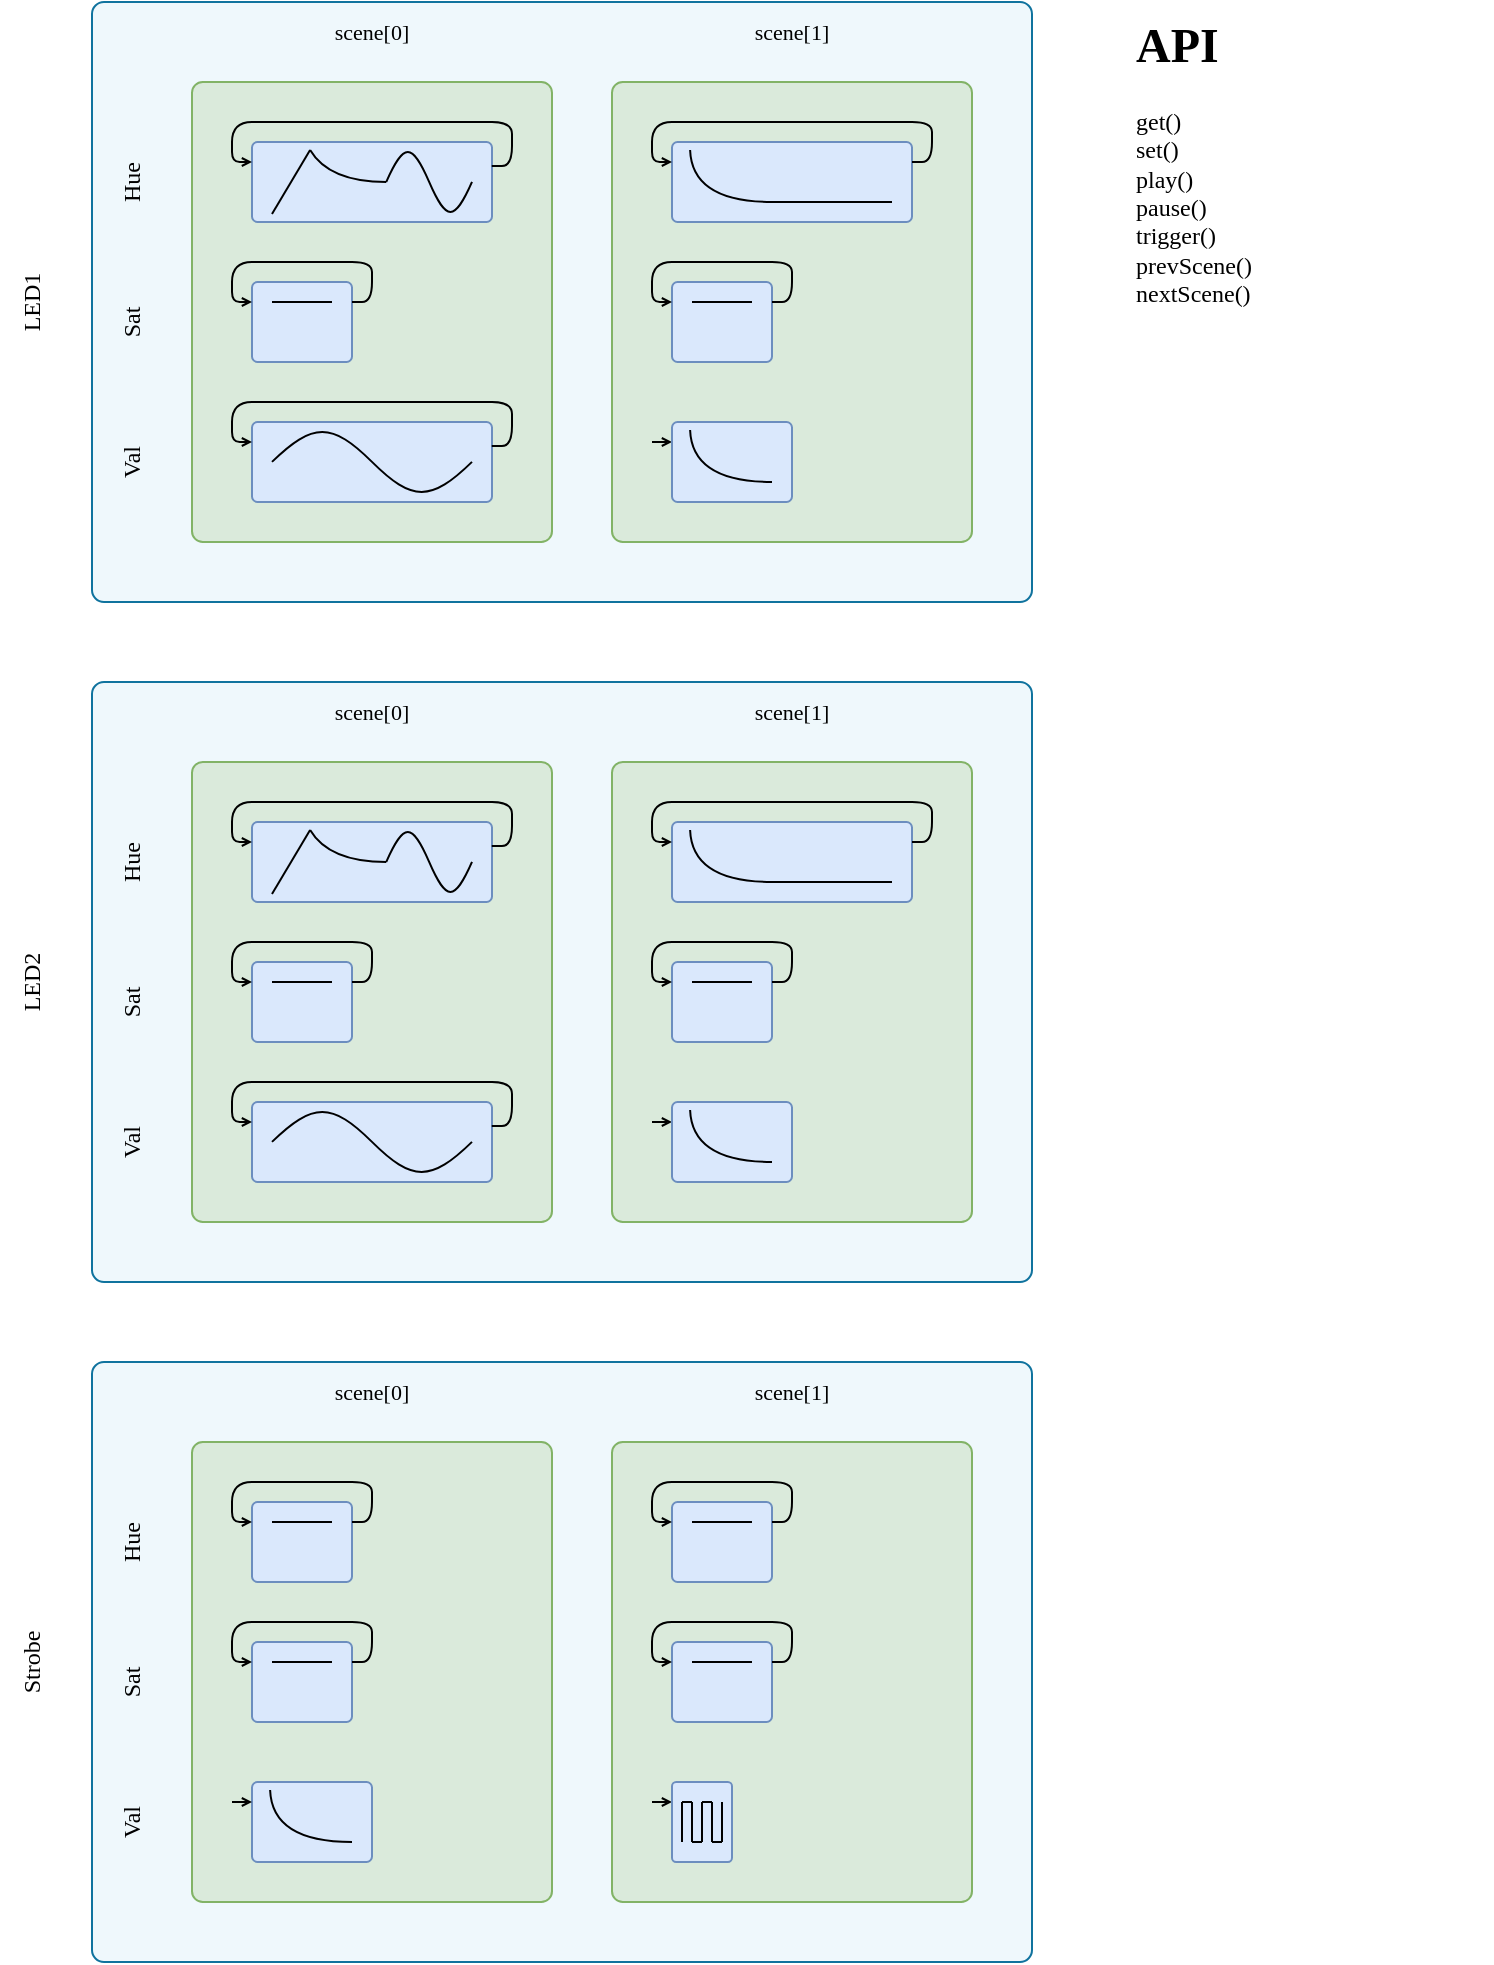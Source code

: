 <mxfile version="24.8.3">
  <diagram name="Page-1" id="EYYlXfo08Nu16CYWg-nL">
    <mxGraphModel dx="2191" dy="2045" grid="1" gridSize="10" guides="1" tooltips="1" connect="1" arrows="1" fold="1" page="1" pageScale="1" pageWidth="827" pageHeight="1169" math="0" shadow="0">
      <root>
        <mxCell id="0" />
        <mxCell id="1" parent="0" />
        <mxCell id="QIY1IAUAlJo5RhAfN6c5-74" value="" style="rounded=1;whiteSpace=wrap;html=1;align=center;verticalAlign=middle;arcSize=2;fontFamily=Helvetica;fontSize=12;fillColor=#b1ddf0;strokeColor=#10739e;fillOpacity=20;" parent="1" vertex="1">
          <mxGeometry x="40" y="640" width="470" height="300" as="geometry" />
        </mxCell>
        <mxCell id="QIY1IAUAlJo5RhAfN6c5-4" value="" style="rounded=1;whiteSpace=wrap;html=1;align=center;verticalAlign=middle;arcSize=2;fontFamily=Helvetica;fontSize=12;fillColor=#b1ddf0;strokeColor=#10739e;fillOpacity=20;" parent="1" vertex="1">
          <mxGeometry x="40" y="-40" width="470" height="300" as="geometry" />
        </mxCell>
        <mxCell id="QIY1IAUAlJo5RhAfN6c5-39" value="" style="rounded=1;whiteSpace=wrap;html=1;align=center;verticalAlign=middle;arcSize=2;fontFamily=Helvetica;fontSize=12;fillColor=#b1ddf0;strokeColor=#10739e;fillOpacity=20;" parent="1" vertex="1">
          <mxGeometry x="40" y="300" width="470" height="300" as="geometry" />
        </mxCell>
        <mxCell id="QIY1IAUAlJo5RhAfN6c5-2" value="" style="rounded=1;whiteSpace=wrap;html=1;fillColor=#d5e8d4;strokeColor=#82b366;arcSize=3;fillOpacity=80;" parent="1" vertex="1">
          <mxGeometry x="300" width="180" height="230" as="geometry" />
        </mxCell>
        <mxCell id="QIY1IAUAlJo5RhAfN6c5-1" value="" style="rounded=1;whiteSpace=wrap;html=1;fillColor=#d5e8d4;strokeColor=#82b366;arcSize=3;fillOpacity=80;" parent="1" vertex="1">
          <mxGeometry x="90" width="180" height="230" as="geometry" />
        </mxCell>
        <mxCell id="zxuDRsQ1OLIvKrZ74Hvl-17" value="" style="group" parent="1" vertex="1" connectable="0">
          <mxGeometry x="130" y="30" width="110" height="40" as="geometry" />
        </mxCell>
        <mxCell id="zxuDRsQ1OLIvKrZ74Hvl-1" value="" style="rounded=1;whiteSpace=wrap;html=1;fillColor=#dae8fc;strokeColor=#6c8ebf;align=center;verticalAlign=middle;arcSize=7;fontFamily=Helvetica;fontSize=12;fontColor=default;" parent="zxuDRsQ1OLIvKrZ74Hvl-17" vertex="1">
          <mxGeometry x="-10" width="120" height="40" as="geometry" />
        </mxCell>
        <mxCell id="zxuDRsQ1OLIvKrZ74Hvl-13" value="" style="endArrow=none;html=1;rounded=0;" parent="zxuDRsQ1OLIvKrZ74Hvl-17" edge="1">
          <mxGeometry width="50" height="50" relative="1" as="geometry">
            <mxPoint y="36" as="sourcePoint" />
            <mxPoint x="19.048" y="4" as="targetPoint" />
          </mxGeometry>
        </mxCell>
        <mxCell id="zxuDRsQ1OLIvKrZ74Hvl-14" value="" style="endArrow=none;html=1;rounded=0;curved=1;" parent="zxuDRsQ1OLIvKrZ74Hvl-17" edge="1">
          <mxGeometry width="50" height="50" relative="1" as="geometry">
            <mxPoint x="57.143" y="20" as="sourcePoint" />
            <mxPoint x="19.048" y="4" as="targetPoint" />
            <Array as="points">
              <mxPoint x="28.571" y="20" />
            </Array>
          </mxGeometry>
        </mxCell>
        <mxCell id="zxuDRsQ1OLIvKrZ74Hvl-15" value="" style="pointerEvents=1;verticalLabelPosition=bottom;shadow=0;dashed=0;align=center;html=1;verticalAlign=top;shape=mxgraph.electrical.waveforms.sine_wave;strokeColor=default;" parent="zxuDRsQ1OLIvKrZ74Hvl-17" vertex="1">
          <mxGeometry x="57.143" width="42.857" height="40" as="geometry" />
        </mxCell>
        <mxCell id="zxuDRsQ1OLIvKrZ74Hvl-57" style="edgeStyle=orthogonalEdgeStyle;rounded=1;orthogonalLoop=1;jettySize=auto;html=1;exitX=0.999;exitY=0.3;exitDx=0;exitDy=0;entryX=0;entryY=0.25;entryDx=0;entryDy=0;curved=0;exitPerimeter=0;endArrow=open;endFill=0;endSize=3;" parent="zxuDRsQ1OLIvKrZ74Hvl-17" source="zxuDRsQ1OLIvKrZ74Hvl-1" target="zxuDRsQ1OLIvKrZ74Hvl-1" edge="1">
          <mxGeometry relative="1" as="geometry">
            <Array as="points">
              <mxPoint x="120" y="12" />
              <mxPoint x="120" y="-10" />
              <mxPoint x="-20" y="-10" />
              <mxPoint x="-20" y="10" />
            </Array>
          </mxGeometry>
        </mxCell>
        <mxCell id="zxuDRsQ1OLIvKrZ74Hvl-18" value="&lt;div&gt;Hue&lt;/div&gt;" style="text;html=1;align=center;verticalAlign=middle;whiteSpace=wrap;rounded=0;rotation=-90;fontFamily=Fira Sans;fontSource=https%3A%2F%2Ffonts.googleapis.com%2Fcss%3Ffamily%3DFira%2BSans;" parent="1" vertex="1">
          <mxGeometry x="30" y="35" width="60" height="30" as="geometry" />
        </mxCell>
        <mxCell id="zxuDRsQ1OLIvKrZ74Hvl-32" value="" style="group" parent="1" vertex="1" connectable="0">
          <mxGeometry x="330" y="30" width="120" height="40" as="geometry" />
        </mxCell>
        <mxCell id="zxuDRsQ1OLIvKrZ74Hvl-27" value="" style="rounded=1;whiteSpace=wrap;html=1;fillColor=#dae8fc;strokeColor=#6c8ebf;arcSize=7;" parent="zxuDRsQ1OLIvKrZ74Hvl-32" vertex="1">
          <mxGeometry width="120" height="40" as="geometry" />
        </mxCell>
        <mxCell id="zxuDRsQ1OLIvKrZ74Hvl-29" value="" style="endArrow=none;html=1;rounded=0;curved=1;" parent="zxuDRsQ1OLIvKrZ74Hvl-32" edge="1">
          <mxGeometry width="50" height="50" relative="1" as="geometry">
            <mxPoint x="50" y="30" as="sourcePoint" />
            <mxPoint x="9.048" y="4" as="targetPoint" />
            <Array as="points">
              <mxPoint x="10" y="30" />
            </Array>
          </mxGeometry>
        </mxCell>
        <mxCell id="zxuDRsQ1OLIvKrZ74Hvl-31" value="" style="endArrow=none;html=1;rounded=0;" parent="zxuDRsQ1OLIvKrZ74Hvl-32" edge="1">
          <mxGeometry width="50" height="50" relative="1" as="geometry">
            <mxPoint x="50" y="30" as="sourcePoint" />
            <mxPoint x="110" y="30" as="targetPoint" />
          </mxGeometry>
        </mxCell>
        <mxCell id="zxuDRsQ1OLIvKrZ74Hvl-60" style="edgeStyle=orthogonalEdgeStyle;shape=connector;curved=0;rounded=1;orthogonalLoop=1;jettySize=auto;html=1;exitX=1;exitY=0.25;exitDx=0;exitDy=0;entryX=0;entryY=0.25;entryDx=0;entryDy=0;strokeColor=default;align=center;verticalAlign=middle;fontFamily=Helvetica;fontSize=11;fontColor=default;labelBackgroundColor=default;endArrow=open;endFill=0;endSize=3;" parent="zxuDRsQ1OLIvKrZ74Hvl-32" source="zxuDRsQ1OLIvKrZ74Hvl-27" target="zxuDRsQ1OLIvKrZ74Hvl-27" edge="1">
          <mxGeometry relative="1" as="geometry">
            <Array as="points">
              <mxPoint x="130" y="10" />
              <mxPoint x="130" y="-10" />
              <mxPoint x="-10" y="-10" />
              <mxPoint x="-10" y="10" />
            </Array>
          </mxGeometry>
        </mxCell>
        <mxCell id="zxuDRsQ1OLIvKrZ74Hvl-38" value="&lt;div&gt;Sat&lt;/div&gt;" style="text;html=1;align=center;verticalAlign=middle;whiteSpace=wrap;rounded=0;rotation=-90;fontFamily=Fira Sans;fontSource=https%3A%2F%2Ffonts.googleapis.com%2Fcss%3Ffamily%3DFira%2BSans;" parent="1" vertex="1">
          <mxGeometry x="30" y="105" width="60" height="30" as="geometry" />
        </mxCell>
        <mxCell id="zxuDRsQ1OLIvKrZ74Hvl-43" value="Val" style="text;html=1;align=center;verticalAlign=middle;whiteSpace=wrap;rounded=0;rotation=-90;fontFamily=Fira Sans;fontSource=https%3A%2F%2Ffonts.googleapis.com%2Fcss%3Ffamily%3DFira%2BSans;" parent="1" vertex="1">
          <mxGeometry x="30" y="175" width="60" height="30" as="geometry" />
        </mxCell>
        <mxCell id="zxuDRsQ1OLIvKrZ74Hvl-61" value="" style="group" parent="1" vertex="1" connectable="0">
          <mxGeometry x="130" y="170" width="110" height="40" as="geometry" />
        </mxCell>
        <mxCell id="zxuDRsQ1OLIvKrZ74Hvl-62" value="" style="rounded=1;whiteSpace=wrap;html=1;fillColor=#dae8fc;strokeColor=#6c8ebf;align=center;verticalAlign=middle;arcSize=7;fontFamily=Helvetica;fontSize=12;fontColor=default;" parent="zxuDRsQ1OLIvKrZ74Hvl-61" vertex="1">
          <mxGeometry x="-10" width="120" height="40" as="geometry" />
        </mxCell>
        <mxCell id="zxuDRsQ1OLIvKrZ74Hvl-65" value="" style="pointerEvents=1;verticalLabelPosition=bottom;shadow=0;dashed=0;align=center;html=1;verticalAlign=top;shape=mxgraph.electrical.waveforms.sine_wave;strokeColor=default;" parent="zxuDRsQ1OLIvKrZ74Hvl-61" vertex="1">
          <mxGeometry width="100" height="40" as="geometry" />
        </mxCell>
        <mxCell id="zxuDRsQ1OLIvKrZ74Hvl-66" style="edgeStyle=orthogonalEdgeStyle;rounded=1;orthogonalLoop=1;jettySize=auto;html=1;exitX=0.999;exitY=0.3;exitDx=0;exitDy=0;entryX=0;entryY=0.25;entryDx=0;entryDy=0;curved=0;exitPerimeter=0;endArrow=open;endFill=0;endSize=3;" parent="zxuDRsQ1OLIvKrZ74Hvl-61" source="zxuDRsQ1OLIvKrZ74Hvl-62" target="zxuDRsQ1OLIvKrZ74Hvl-62" edge="1">
          <mxGeometry relative="1" as="geometry">
            <Array as="points">
              <mxPoint x="120" y="12" />
              <mxPoint x="120" y="-10" />
              <mxPoint x="-20" y="-10" />
              <mxPoint x="-20" y="10" />
            </Array>
          </mxGeometry>
        </mxCell>
        <mxCell id="zxuDRsQ1OLIvKrZ74Hvl-76" value="" style="group" parent="1" vertex="1" connectable="0">
          <mxGeometry x="120" y="100" width="50" height="40" as="geometry" />
        </mxCell>
        <mxCell id="zxuDRsQ1OLIvKrZ74Hvl-54" value="" style="rounded=1;whiteSpace=wrap;html=1;fillColor=#dae8fc;strokeColor=#6c8ebf;align=center;verticalAlign=middle;arcSize=7;fontFamily=Helvetica;fontSize=12;fontColor=default;" parent="zxuDRsQ1OLIvKrZ74Hvl-76" vertex="1">
          <mxGeometry width="50" height="40" as="geometry" />
        </mxCell>
        <mxCell id="zxuDRsQ1OLIvKrZ74Hvl-56" value="" style="endArrow=none;html=1;rounded=0;" parent="zxuDRsQ1OLIvKrZ74Hvl-76" edge="1">
          <mxGeometry width="50" height="50" relative="1" as="geometry">
            <mxPoint x="10" y="10" as="sourcePoint" />
            <mxPoint x="40" y="10" as="targetPoint" />
          </mxGeometry>
        </mxCell>
        <mxCell id="zxuDRsQ1OLIvKrZ74Hvl-77" style="edgeStyle=orthogonalEdgeStyle;shape=connector;curved=0;rounded=1;orthogonalLoop=1;jettySize=auto;html=1;exitX=1;exitY=0.25;exitDx=0;exitDy=0;strokeColor=default;align=center;verticalAlign=middle;fontFamily=Helvetica;fontSize=11;fontColor=default;labelBackgroundColor=default;endArrow=open;endFill=0;endSize=3;entryX=0;entryY=0.25;entryDx=0;entryDy=0;" parent="zxuDRsQ1OLIvKrZ74Hvl-76" source="zxuDRsQ1OLIvKrZ74Hvl-54" target="zxuDRsQ1OLIvKrZ74Hvl-54" edge="1">
          <mxGeometry relative="1" as="geometry">
            <Array as="points">
              <mxPoint x="60" y="10" />
              <mxPoint x="60" y="-10" />
              <mxPoint x="-10" y="-10" />
              <mxPoint x="-10" y="10" />
            </Array>
          </mxGeometry>
        </mxCell>
        <mxCell id="zxuDRsQ1OLIvKrZ74Hvl-78" value="" style="group" parent="1" vertex="1" connectable="0">
          <mxGeometry x="330" y="100" width="50" height="40" as="geometry" />
        </mxCell>
        <mxCell id="zxuDRsQ1OLIvKrZ74Hvl-79" value="" style="rounded=1;whiteSpace=wrap;html=1;fillColor=#dae8fc;strokeColor=#6c8ebf;align=center;verticalAlign=middle;arcSize=7;fontFamily=Helvetica;fontSize=12;fontColor=default;" parent="zxuDRsQ1OLIvKrZ74Hvl-78" vertex="1">
          <mxGeometry width="50" height="40" as="geometry" />
        </mxCell>
        <mxCell id="zxuDRsQ1OLIvKrZ74Hvl-80" value="" style="endArrow=none;html=1;rounded=0;" parent="zxuDRsQ1OLIvKrZ74Hvl-78" edge="1">
          <mxGeometry width="50" height="50" relative="1" as="geometry">
            <mxPoint x="10" y="10" as="sourcePoint" />
            <mxPoint x="40" y="10" as="targetPoint" />
          </mxGeometry>
        </mxCell>
        <mxCell id="zxuDRsQ1OLIvKrZ74Hvl-81" style="edgeStyle=orthogonalEdgeStyle;shape=connector;curved=0;rounded=1;orthogonalLoop=1;jettySize=auto;html=1;exitX=1;exitY=0.25;exitDx=0;exitDy=0;strokeColor=default;align=center;verticalAlign=middle;fontFamily=Helvetica;fontSize=11;fontColor=default;labelBackgroundColor=default;endArrow=open;endFill=0;endSize=3;entryX=0;entryY=0.25;entryDx=0;entryDy=0;" parent="zxuDRsQ1OLIvKrZ74Hvl-78" source="zxuDRsQ1OLIvKrZ74Hvl-79" target="zxuDRsQ1OLIvKrZ74Hvl-79" edge="1">
          <mxGeometry relative="1" as="geometry">
            <Array as="points">
              <mxPoint x="60" y="10" />
              <mxPoint x="60" y="-10" />
              <mxPoint x="-10" y="-10" />
              <mxPoint x="-10" y="10" />
            </Array>
          </mxGeometry>
        </mxCell>
        <mxCell id="zxuDRsQ1OLIvKrZ74Hvl-85" value="" style="endArrow=open;html=1;rounded=1;strokeColor=default;align=center;verticalAlign=middle;fontFamily=Helvetica;fontSize=11;fontColor=default;labelBackgroundColor=default;edgeStyle=orthogonalEdgeStyle;endSize=3;curved=0;endFill=0;entryX=0;entryY=0.25;entryDx=0;entryDy=0;" parent="1" target="zxuDRsQ1OLIvKrZ74Hvl-68" edge="1">
          <mxGeometry width="50" height="50" relative="1" as="geometry">
            <mxPoint x="320" y="180" as="sourcePoint" />
            <mxPoint x="330" y="180" as="targetPoint" />
            <Array as="points" />
          </mxGeometry>
        </mxCell>
        <mxCell id="zxuDRsQ1OLIvKrZ74Hvl-86" value="" style="group" parent="1" vertex="1" connectable="0">
          <mxGeometry x="330" y="170" width="60" height="40" as="geometry" />
        </mxCell>
        <mxCell id="zxuDRsQ1OLIvKrZ74Hvl-68" value="" style="rounded=1;whiteSpace=wrap;html=1;fillColor=#dae8fc;strokeColor=#6c8ebf;align=center;verticalAlign=middle;arcSize=7;fontFamily=Helvetica;fontSize=12;fontColor=default;" parent="zxuDRsQ1OLIvKrZ74Hvl-86" vertex="1">
          <mxGeometry width="60" height="40" as="geometry" />
        </mxCell>
        <mxCell id="zxuDRsQ1OLIvKrZ74Hvl-69" value="" style="endArrow=none;html=1;rounded=0;curved=1;" parent="zxuDRsQ1OLIvKrZ74Hvl-86" edge="1">
          <mxGeometry width="50" height="50" relative="1" as="geometry">
            <mxPoint x="50" y="30" as="sourcePoint" />
            <mxPoint x="9.048" y="4" as="targetPoint" />
            <Array as="points">
              <mxPoint x="10" y="30" />
            </Array>
          </mxGeometry>
        </mxCell>
        <mxCell id="zxuDRsQ1OLIvKrZ74Hvl-87" value="scene[0]" style="text;html=1;align=center;verticalAlign=middle;whiteSpace=wrap;rounded=0;fontFamily=Fira Sans;fontSize=11;fontColor=default;labelBackgroundColor=none;fontSource=https%3A%2F%2Ffonts.googleapis.com%2Fcss%3Ffamily%3DFira%2BSans;fillColor=none;" parent="1" vertex="1">
          <mxGeometry x="120" y="-40" width="120" height="30" as="geometry" />
        </mxCell>
        <mxCell id="zxuDRsQ1OLIvKrZ74Hvl-88" value="scene[1]" style="text;html=1;align=center;verticalAlign=middle;whiteSpace=wrap;rounded=0;fontFamily=Fira Sans;fontSize=11;fontColor=default;labelBackgroundColor=none;fontSource=https%3A%2F%2Ffonts.googleapis.com%2Fcss%3Ffamily%3DFira%2BSans;fillColor=none;" parent="1" vertex="1">
          <mxGeometry x="330" y="-40" width="120" height="30" as="geometry" />
        </mxCell>
        <mxCell id="QIY1IAUAlJo5RhAfN6c5-5" value="" style="rounded=1;whiteSpace=wrap;html=1;fillColor=#d5e8d4;strokeColor=#82b366;arcSize=3;fillOpacity=80;" parent="1" vertex="1">
          <mxGeometry x="300" y="340" width="180" height="230" as="geometry" />
        </mxCell>
        <mxCell id="QIY1IAUAlJo5RhAfN6c5-6" value="" style="rounded=1;whiteSpace=wrap;html=1;fillColor=#d5e8d4;strokeColor=#82b366;arcSize=3;fillOpacity=80;" parent="1" vertex="1">
          <mxGeometry x="90" y="340" width="180" height="230" as="geometry" />
        </mxCell>
        <mxCell id="QIY1IAUAlJo5RhAfN6c5-7" value="" style="group" parent="1" vertex="1" connectable="0">
          <mxGeometry x="130" y="370" width="110" height="40" as="geometry" />
        </mxCell>
        <mxCell id="QIY1IAUAlJo5RhAfN6c5-8" value="" style="rounded=1;whiteSpace=wrap;html=1;fillColor=#dae8fc;strokeColor=#6c8ebf;align=center;verticalAlign=middle;arcSize=7;fontFamily=Helvetica;fontSize=12;fontColor=default;" parent="QIY1IAUAlJo5RhAfN6c5-7" vertex="1">
          <mxGeometry x="-10" width="120" height="40" as="geometry" />
        </mxCell>
        <mxCell id="QIY1IAUAlJo5RhAfN6c5-9" value="" style="endArrow=none;html=1;rounded=0;" parent="QIY1IAUAlJo5RhAfN6c5-7" edge="1">
          <mxGeometry width="50" height="50" relative="1" as="geometry">
            <mxPoint y="36" as="sourcePoint" />
            <mxPoint x="19.048" y="4" as="targetPoint" />
          </mxGeometry>
        </mxCell>
        <mxCell id="QIY1IAUAlJo5RhAfN6c5-10" value="" style="endArrow=none;html=1;rounded=0;curved=1;" parent="QIY1IAUAlJo5RhAfN6c5-7" edge="1">
          <mxGeometry width="50" height="50" relative="1" as="geometry">
            <mxPoint x="57.143" y="20" as="sourcePoint" />
            <mxPoint x="19.048" y="4" as="targetPoint" />
            <Array as="points">
              <mxPoint x="28.571" y="20" />
            </Array>
          </mxGeometry>
        </mxCell>
        <mxCell id="QIY1IAUAlJo5RhAfN6c5-11" value="" style="pointerEvents=1;verticalLabelPosition=bottom;shadow=0;dashed=0;align=center;html=1;verticalAlign=top;shape=mxgraph.electrical.waveforms.sine_wave;strokeColor=default;" parent="QIY1IAUAlJo5RhAfN6c5-7" vertex="1">
          <mxGeometry x="57.143" width="42.857" height="40" as="geometry" />
        </mxCell>
        <mxCell id="QIY1IAUAlJo5RhAfN6c5-12" style="edgeStyle=orthogonalEdgeStyle;rounded=1;orthogonalLoop=1;jettySize=auto;html=1;exitX=0.999;exitY=0.3;exitDx=0;exitDy=0;entryX=0;entryY=0.25;entryDx=0;entryDy=0;curved=0;exitPerimeter=0;endArrow=open;endFill=0;endSize=3;" parent="QIY1IAUAlJo5RhAfN6c5-7" source="QIY1IAUAlJo5RhAfN6c5-8" target="QIY1IAUAlJo5RhAfN6c5-8" edge="1">
          <mxGeometry relative="1" as="geometry">
            <Array as="points">
              <mxPoint x="120" y="12" />
              <mxPoint x="120" y="-10" />
              <mxPoint x="-20" y="-10" />
              <mxPoint x="-20" y="10" />
            </Array>
          </mxGeometry>
        </mxCell>
        <mxCell id="QIY1IAUAlJo5RhAfN6c5-13" value="&lt;div&gt;Hue&lt;/div&gt;" style="text;html=1;align=center;verticalAlign=middle;whiteSpace=wrap;rounded=0;rotation=-90;fontFamily=Fira Sans;fontSource=https%3A%2F%2Ffonts.googleapis.com%2Fcss%3Ffamily%3DFira%2BSans;" parent="1" vertex="1">
          <mxGeometry x="30" y="375" width="60" height="30" as="geometry" />
        </mxCell>
        <mxCell id="QIY1IAUAlJo5RhAfN6c5-14" value="" style="group" parent="1" vertex="1" connectable="0">
          <mxGeometry x="330" y="370" width="120" height="40" as="geometry" />
        </mxCell>
        <mxCell id="QIY1IAUAlJo5RhAfN6c5-15" value="" style="rounded=1;whiteSpace=wrap;html=1;fillColor=#dae8fc;strokeColor=#6c8ebf;arcSize=7;" parent="QIY1IAUAlJo5RhAfN6c5-14" vertex="1">
          <mxGeometry width="120" height="40" as="geometry" />
        </mxCell>
        <mxCell id="QIY1IAUAlJo5RhAfN6c5-16" value="" style="endArrow=none;html=1;rounded=0;curved=1;" parent="QIY1IAUAlJo5RhAfN6c5-14" edge="1">
          <mxGeometry width="50" height="50" relative="1" as="geometry">
            <mxPoint x="50" y="30" as="sourcePoint" />
            <mxPoint x="9.048" y="4" as="targetPoint" />
            <Array as="points">
              <mxPoint x="10" y="30" />
            </Array>
          </mxGeometry>
        </mxCell>
        <mxCell id="QIY1IAUAlJo5RhAfN6c5-17" value="" style="endArrow=none;html=1;rounded=0;" parent="QIY1IAUAlJo5RhAfN6c5-14" edge="1">
          <mxGeometry width="50" height="50" relative="1" as="geometry">
            <mxPoint x="50" y="30" as="sourcePoint" />
            <mxPoint x="110" y="30" as="targetPoint" />
          </mxGeometry>
        </mxCell>
        <mxCell id="QIY1IAUAlJo5RhAfN6c5-18" style="edgeStyle=orthogonalEdgeStyle;shape=connector;curved=0;rounded=1;orthogonalLoop=1;jettySize=auto;html=1;exitX=1;exitY=0.25;exitDx=0;exitDy=0;entryX=0;entryY=0.25;entryDx=0;entryDy=0;strokeColor=default;align=center;verticalAlign=middle;fontFamily=Helvetica;fontSize=11;fontColor=default;labelBackgroundColor=default;endArrow=open;endFill=0;endSize=3;" parent="QIY1IAUAlJo5RhAfN6c5-14" source="QIY1IAUAlJo5RhAfN6c5-15" target="QIY1IAUAlJo5RhAfN6c5-15" edge="1">
          <mxGeometry relative="1" as="geometry">
            <Array as="points">
              <mxPoint x="130" y="10" />
              <mxPoint x="130" y="-10" />
              <mxPoint x="-10" y="-10" />
              <mxPoint x="-10" y="10" />
            </Array>
          </mxGeometry>
        </mxCell>
        <mxCell id="QIY1IAUAlJo5RhAfN6c5-19" value="&lt;div&gt;Sat&lt;/div&gt;" style="text;html=1;align=center;verticalAlign=middle;whiteSpace=wrap;rounded=0;rotation=-90;fontFamily=Fira Sans;fontSource=https%3A%2F%2Ffonts.googleapis.com%2Fcss%3Ffamily%3DFira%2BSans;" parent="1" vertex="1">
          <mxGeometry x="30" y="445" width="60" height="30" as="geometry" />
        </mxCell>
        <mxCell id="QIY1IAUAlJo5RhAfN6c5-20" value="Val" style="text;html=1;align=center;verticalAlign=middle;whiteSpace=wrap;rounded=0;rotation=-90;fontFamily=Fira Sans;fontSource=https%3A%2F%2Ffonts.googleapis.com%2Fcss%3Ffamily%3DFira%2BSans;" parent="1" vertex="1">
          <mxGeometry x="30" y="515" width="60" height="30" as="geometry" />
        </mxCell>
        <mxCell id="QIY1IAUAlJo5RhAfN6c5-21" value="" style="group" parent="1" vertex="1" connectable="0">
          <mxGeometry x="130" y="510" width="110" height="40" as="geometry" />
        </mxCell>
        <mxCell id="QIY1IAUAlJo5RhAfN6c5-22" value="" style="rounded=1;whiteSpace=wrap;html=1;fillColor=#dae8fc;strokeColor=#6c8ebf;align=center;verticalAlign=middle;arcSize=7;fontFamily=Helvetica;fontSize=12;fontColor=default;" parent="QIY1IAUAlJo5RhAfN6c5-21" vertex="1">
          <mxGeometry x="-10" width="120" height="40" as="geometry" />
        </mxCell>
        <mxCell id="QIY1IAUAlJo5RhAfN6c5-23" value="" style="pointerEvents=1;verticalLabelPosition=bottom;shadow=0;dashed=0;align=center;html=1;verticalAlign=top;shape=mxgraph.electrical.waveforms.sine_wave;strokeColor=default;" parent="QIY1IAUAlJo5RhAfN6c5-21" vertex="1">
          <mxGeometry width="100" height="40" as="geometry" />
        </mxCell>
        <mxCell id="QIY1IAUAlJo5RhAfN6c5-24" style="edgeStyle=orthogonalEdgeStyle;rounded=1;orthogonalLoop=1;jettySize=auto;html=1;exitX=0.999;exitY=0.3;exitDx=0;exitDy=0;entryX=0;entryY=0.25;entryDx=0;entryDy=0;curved=0;exitPerimeter=0;endArrow=open;endFill=0;endSize=3;" parent="QIY1IAUAlJo5RhAfN6c5-21" source="QIY1IAUAlJo5RhAfN6c5-22" target="QIY1IAUAlJo5RhAfN6c5-22" edge="1">
          <mxGeometry relative="1" as="geometry">
            <Array as="points">
              <mxPoint x="120" y="12" />
              <mxPoint x="120" y="-10" />
              <mxPoint x="-20" y="-10" />
              <mxPoint x="-20" y="10" />
            </Array>
          </mxGeometry>
        </mxCell>
        <mxCell id="QIY1IAUAlJo5RhAfN6c5-25" value="" style="group" parent="1" vertex="1" connectable="0">
          <mxGeometry x="120" y="440" width="50" height="40" as="geometry" />
        </mxCell>
        <mxCell id="QIY1IAUAlJo5RhAfN6c5-26" value="" style="rounded=1;whiteSpace=wrap;html=1;fillColor=#dae8fc;strokeColor=#6c8ebf;align=center;verticalAlign=middle;arcSize=7;fontFamily=Helvetica;fontSize=12;fontColor=default;" parent="QIY1IAUAlJo5RhAfN6c5-25" vertex="1">
          <mxGeometry width="50" height="40" as="geometry" />
        </mxCell>
        <mxCell id="QIY1IAUAlJo5RhAfN6c5-27" value="" style="endArrow=none;html=1;rounded=0;" parent="QIY1IAUAlJo5RhAfN6c5-25" edge="1">
          <mxGeometry width="50" height="50" relative="1" as="geometry">
            <mxPoint x="10" y="10" as="sourcePoint" />
            <mxPoint x="40" y="10" as="targetPoint" />
          </mxGeometry>
        </mxCell>
        <mxCell id="QIY1IAUAlJo5RhAfN6c5-28" style="edgeStyle=orthogonalEdgeStyle;shape=connector;curved=0;rounded=1;orthogonalLoop=1;jettySize=auto;html=1;exitX=1;exitY=0.25;exitDx=0;exitDy=0;strokeColor=default;align=center;verticalAlign=middle;fontFamily=Helvetica;fontSize=11;fontColor=default;labelBackgroundColor=default;endArrow=open;endFill=0;endSize=3;entryX=0;entryY=0.25;entryDx=0;entryDy=0;" parent="QIY1IAUAlJo5RhAfN6c5-25" source="QIY1IAUAlJo5RhAfN6c5-26" target="QIY1IAUAlJo5RhAfN6c5-26" edge="1">
          <mxGeometry relative="1" as="geometry">
            <Array as="points">
              <mxPoint x="60" y="10" />
              <mxPoint x="60" y="-10" />
              <mxPoint x="-10" y="-10" />
              <mxPoint x="-10" y="10" />
            </Array>
          </mxGeometry>
        </mxCell>
        <mxCell id="QIY1IAUAlJo5RhAfN6c5-29" value="" style="group" parent="1" vertex="1" connectable="0">
          <mxGeometry x="330" y="440" width="50" height="40" as="geometry" />
        </mxCell>
        <mxCell id="QIY1IAUAlJo5RhAfN6c5-30" value="" style="rounded=1;whiteSpace=wrap;html=1;fillColor=#dae8fc;strokeColor=#6c8ebf;align=center;verticalAlign=middle;arcSize=7;fontFamily=Helvetica;fontSize=12;fontColor=default;" parent="QIY1IAUAlJo5RhAfN6c5-29" vertex="1">
          <mxGeometry width="50" height="40" as="geometry" />
        </mxCell>
        <mxCell id="QIY1IAUAlJo5RhAfN6c5-31" value="" style="endArrow=none;html=1;rounded=0;" parent="QIY1IAUAlJo5RhAfN6c5-29" edge="1">
          <mxGeometry width="50" height="50" relative="1" as="geometry">
            <mxPoint x="10" y="10" as="sourcePoint" />
            <mxPoint x="40" y="10" as="targetPoint" />
          </mxGeometry>
        </mxCell>
        <mxCell id="QIY1IAUAlJo5RhAfN6c5-32" style="edgeStyle=orthogonalEdgeStyle;shape=connector;curved=0;rounded=1;orthogonalLoop=1;jettySize=auto;html=1;exitX=1;exitY=0.25;exitDx=0;exitDy=0;strokeColor=default;align=center;verticalAlign=middle;fontFamily=Helvetica;fontSize=11;fontColor=default;labelBackgroundColor=default;endArrow=open;endFill=0;endSize=3;entryX=0;entryY=0.25;entryDx=0;entryDy=0;" parent="QIY1IAUAlJo5RhAfN6c5-29" source="QIY1IAUAlJo5RhAfN6c5-30" target="QIY1IAUAlJo5RhAfN6c5-30" edge="1">
          <mxGeometry relative="1" as="geometry">
            <Array as="points">
              <mxPoint x="60" y="10" />
              <mxPoint x="60" y="-10" />
              <mxPoint x="-10" y="-10" />
              <mxPoint x="-10" y="10" />
            </Array>
          </mxGeometry>
        </mxCell>
        <mxCell id="QIY1IAUAlJo5RhAfN6c5-33" value="" style="endArrow=open;html=1;rounded=1;strokeColor=default;align=center;verticalAlign=middle;fontFamily=Helvetica;fontSize=11;fontColor=default;labelBackgroundColor=default;edgeStyle=orthogonalEdgeStyle;endSize=3;curved=0;endFill=0;entryX=0;entryY=0.25;entryDx=0;entryDy=0;" parent="1" target="QIY1IAUAlJo5RhAfN6c5-35" edge="1">
          <mxGeometry width="50" height="50" relative="1" as="geometry">
            <mxPoint x="320" y="520" as="sourcePoint" />
            <mxPoint x="330" y="520" as="targetPoint" />
            <Array as="points" />
          </mxGeometry>
        </mxCell>
        <mxCell id="QIY1IAUAlJo5RhAfN6c5-34" value="" style="group" parent="1" vertex="1" connectable="0">
          <mxGeometry x="330" y="510" width="60" height="40" as="geometry" />
        </mxCell>
        <mxCell id="QIY1IAUAlJo5RhAfN6c5-35" value="" style="rounded=1;whiteSpace=wrap;html=1;fillColor=#dae8fc;strokeColor=#6c8ebf;align=center;verticalAlign=middle;arcSize=7;fontFamily=Helvetica;fontSize=12;fontColor=default;" parent="QIY1IAUAlJo5RhAfN6c5-34" vertex="1">
          <mxGeometry width="60" height="40" as="geometry" />
        </mxCell>
        <mxCell id="QIY1IAUAlJo5RhAfN6c5-36" value="" style="endArrow=none;html=1;rounded=0;curved=1;" parent="QIY1IAUAlJo5RhAfN6c5-34" edge="1">
          <mxGeometry width="50" height="50" relative="1" as="geometry">
            <mxPoint x="50" y="30" as="sourcePoint" />
            <mxPoint x="9.048" y="4" as="targetPoint" />
            <Array as="points">
              <mxPoint x="10" y="30" />
            </Array>
          </mxGeometry>
        </mxCell>
        <mxCell id="QIY1IAUAlJo5RhAfN6c5-37" value="scene[0]" style="text;html=1;align=center;verticalAlign=middle;whiteSpace=wrap;rounded=0;fontFamily=Fira Sans;fontSize=11;fontColor=default;labelBackgroundColor=none;fontSource=https%3A%2F%2Ffonts.googleapis.com%2Fcss%3Ffamily%3DFira%2BSans;fillColor=none;" parent="1" vertex="1">
          <mxGeometry x="120" y="300" width="120" height="30" as="geometry" />
        </mxCell>
        <mxCell id="QIY1IAUAlJo5RhAfN6c5-38" value="scene[1]" style="text;html=1;align=center;verticalAlign=middle;whiteSpace=wrap;rounded=0;fontFamily=Fira Sans;fontSize=11;fontColor=default;labelBackgroundColor=none;fontSource=https%3A%2F%2Ffonts.googleapis.com%2Fcss%3Ffamily%3DFira%2BSans;fillColor=none;" parent="1" vertex="1">
          <mxGeometry x="330" y="300" width="120" height="30" as="geometry" />
        </mxCell>
        <mxCell id="QIY1IAUAlJo5RhAfN6c5-40" value="" style="rounded=1;whiteSpace=wrap;html=1;fillColor=#d5e8d4;strokeColor=#82b366;arcSize=3;fillOpacity=80;" parent="1" vertex="1">
          <mxGeometry x="300" y="680" width="180" height="230" as="geometry" />
        </mxCell>
        <mxCell id="QIY1IAUAlJo5RhAfN6c5-41" value="" style="rounded=1;whiteSpace=wrap;html=1;fillColor=#d5e8d4;strokeColor=#82b366;arcSize=3;fillOpacity=80;" parent="1" vertex="1">
          <mxGeometry x="90" y="680" width="180" height="230" as="geometry" />
        </mxCell>
        <mxCell id="QIY1IAUAlJo5RhAfN6c5-48" value="&lt;div&gt;Hue&lt;/div&gt;" style="text;html=1;align=center;verticalAlign=middle;whiteSpace=wrap;rounded=0;rotation=-90;fontFamily=Fira Sans;fontSource=https%3A%2F%2Ffonts.googleapis.com%2Fcss%3Ffamily%3DFira%2BSans;" parent="1" vertex="1">
          <mxGeometry x="30" y="715" width="60" height="30" as="geometry" />
        </mxCell>
        <mxCell id="QIY1IAUAlJo5RhAfN6c5-54" value="&lt;div&gt;Sat&lt;/div&gt;" style="text;html=1;align=center;verticalAlign=middle;whiteSpace=wrap;rounded=0;rotation=-90;fontFamily=Fira Sans;fontSource=https%3A%2F%2Ffonts.googleapis.com%2Fcss%3Ffamily%3DFira%2BSans;" parent="1" vertex="1">
          <mxGeometry x="30" y="785" width="60" height="30" as="geometry" />
        </mxCell>
        <mxCell id="QIY1IAUAlJo5RhAfN6c5-55" value="Val" style="text;html=1;align=center;verticalAlign=middle;whiteSpace=wrap;rounded=0;rotation=-90;fontFamily=Fira Sans;fontSource=https%3A%2F%2Ffonts.googleapis.com%2Fcss%3Ffamily%3DFira%2BSans;" parent="1" vertex="1">
          <mxGeometry x="30" y="855" width="60" height="30" as="geometry" />
        </mxCell>
        <mxCell id="QIY1IAUAlJo5RhAfN6c5-60" value="" style="group" parent="1" vertex="1" connectable="0">
          <mxGeometry x="120" y="780" width="50" height="40" as="geometry" />
        </mxCell>
        <mxCell id="QIY1IAUAlJo5RhAfN6c5-61" value="" style="rounded=1;whiteSpace=wrap;html=1;fillColor=#dae8fc;strokeColor=#6c8ebf;align=center;verticalAlign=middle;arcSize=7;fontFamily=Helvetica;fontSize=12;fontColor=default;" parent="QIY1IAUAlJo5RhAfN6c5-60" vertex="1">
          <mxGeometry width="50" height="40" as="geometry" />
        </mxCell>
        <mxCell id="QIY1IAUAlJo5RhAfN6c5-62" value="" style="endArrow=none;html=1;rounded=0;" parent="QIY1IAUAlJo5RhAfN6c5-60" edge="1">
          <mxGeometry width="50" height="50" relative="1" as="geometry">
            <mxPoint x="10" y="10" as="sourcePoint" />
            <mxPoint x="40" y="10" as="targetPoint" />
          </mxGeometry>
        </mxCell>
        <mxCell id="QIY1IAUAlJo5RhAfN6c5-63" style="edgeStyle=orthogonalEdgeStyle;shape=connector;curved=0;rounded=1;orthogonalLoop=1;jettySize=auto;html=1;exitX=1;exitY=0.25;exitDx=0;exitDy=0;strokeColor=default;align=center;verticalAlign=middle;fontFamily=Helvetica;fontSize=11;fontColor=default;labelBackgroundColor=default;endArrow=open;endFill=0;endSize=3;entryX=0;entryY=0.25;entryDx=0;entryDy=0;" parent="QIY1IAUAlJo5RhAfN6c5-60" source="QIY1IAUAlJo5RhAfN6c5-61" target="QIY1IAUAlJo5RhAfN6c5-61" edge="1">
          <mxGeometry relative="1" as="geometry">
            <Array as="points">
              <mxPoint x="60" y="10" />
              <mxPoint x="60" y="-10" />
              <mxPoint x="-10" y="-10" />
              <mxPoint x="-10" y="10" />
            </Array>
          </mxGeometry>
        </mxCell>
        <mxCell id="QIY1IAUAlJo5RhAfN6c5-68" value="" style="endArrow=open;html=1;rounded=1;strokeColor=default;align=center;verticalAlign=middle;fontFamily=Helvetica;fontSize=11;fontColor=default;labelBackgroundColor=default;edgeStyle=orthogonalEdgeStyle;endSize=3;curved=0;endFill=0;entryX=0;entryY=0.25;entryDx=0;entryDy=0;" parent="1" target="QIY1IAUAlJo5RhAfN6c5-70" edge="1">
          <mxGeometry width="50" height="50" relative="1" as="geometry">
            <mxPoint x="320" y="860" as="sourcePoint" />
            <mxPoint x="330" y="860" as="targetPoint" />
            <Array as="points" />
          </mxGeometry>
        </mxCell>
        <mxCell id="QIY1IAUAlJo5RhAfN6c5-72" value="scene[0]" style="text;html=1;align=center;verticalAlign=middle;whiteSpace=wrap;rounded=0;fontFamily=Fira Sans;fontSize=11;fontColor=default;labelBackgroundColor=none;fontSource=https%3A%2F%2Ffonts.googleapis.com%2Fcss%3Ffamily%3DFira%2BSans;fillColor=none;" parent="1" vertex="1">
          <mxGeometry x="120" y="640" width="120" height="30" as="geometry" />
        </mxCell>
        <mxCell id="QIY1IAUAlJo5RhAfN6c5-73" value="scene[1]" style="text;html=1;align=center;verticalAlign=middle;whiteSpace=wrap;rounded=0;fontFamily=Fira Sans;fontSize=11;fontColor=default;labelBackgroundColor=none;fontSource=https%3A%2F%2Ffonts.googleapis.com%2Fcss%3Ffamily%3DFira%2BSans;fillColor=none;" parent="1" vertex="1">
          <mxGeometry x="330" y="640" width="120" height="30" as="geometry" />
        </mxCell>
        <mxCell id="QIY1IAUAlJo5RhAfN6c5-75" value="LED2" style="text;html=1;align=center;verticalAlign=middle;whiteSpace=wrap;rounded=0;rotation=-90;fontFamily=Fira Sans;fontSource=https%3A%2F%2Ffonts.googleapis.com%2Fcss%3Ffamily%3DFira%2BSans;" parent="1" vertex="1">
          <mxGeometry x="-20" y="435" width="60" height="30" as="geometry" />
        </mxCell>
        <mxCell id="QIY1IAUAlJo5RhAfN6c5-76" value="&lt;div&gt;LED1&lt;/div&gt;" style="text;html=1;align=center;verticalAlign=middle;whiteSpace=wrap;rounded=0;rotation=-90;fontFamily=Fira Sans;fontSource=https%3A%2F%2Ffonts.googleapis.com%2Fcss%3Ffamily%3DFira%2BSans;" parent="1" vertex="1">
          <mxGeometry x="-20" y="95" width="60" height="30" as="geometry" />
        </mxCell>
        <mxCell id="QIY1IAUAlJo5RhAfN6c5-77" value="Strobe" style="text;html=1;align=center;verticalAlign=middle;whiteSpace=wrap;rounded=0;rotation=-90;fontFamily=Fira Sans;fontSource=https%3A%2F%2Ffonts.googleapis.com%2Fcss%3Ffamily%3DFira%2BSans;" parent="1" vertex="1">
          <mxGeometry x="-20" y="775" width="60" height="30" as="geometry" />
        </mxCell>
        <mxCell id="QIY1IAUAlJo5RhAfN6c5-78" value="" style="group" parent="1" vertex="1" connectable="0">
          <mxGeometry x="120" y="710" width="50" height="40" as="geometry" />
        </mxCell>
        <mxCell id="QIY1IAUAlJo5RhAfN6c5-79" value="" style="rounded=1;whiteSpace=wrap;html=1;fillColor=#dae8fc;strokeColor=#6c8ebf;align=center;verticalAlign=middle;arcSize=7;fontFamily=Helvetica;fontSize=12;fontColor=default;" parent="QIY1IAUAlJo5RhAfN6c5-78" vertex="1">
          <mxGeometry width="50" height="40" as="geometry" />
        </mxCell>
        <mxCell id="QIY1IAUAlJo5RhAfN6c5-80" value="" style="endArrow=none;html=1;rounded=0;" parent="QIY1IAUAlJo5RhAfN6c5-78" edge="1">
          <mxGeometry width="50" height="50" relative="1" as="geometry">
            <mxPoint x="10" y="10" as="sourcePoint" />
            <mxPoint x="40" y="10" as="targetPoint" />
          </mxGeometry>
        </mxCell>
        <mxCell id="QIY1IAUAlJo5RhAfN6c5-81" style="edgeStyle=orthogonalEdgeStyle;shape=connector;curved=0;rounded=1;orthogonalLoop=1;jettySize=auto;html=1;exitX=1;exitY=0.25;exitDx=0;exitDy=0;strokeColor=default;align=center;verticalAlign=middle;fontFamily=Helvetica;fontSize=11;fontColor=default;labelBackgroundColor=default;endArrow=open;endFill=0;endSize=3;entryX=0;entryY=0.25;entryDx=0;entryDy=0;" parent="QIY1IAUAlJo5RhAfN6c5-78" source="QIY1IAUAlJo5RhAfN6c5-79" target="QIY1IAUAlJo5RhAfN6c5-79" edge="1">
          <mxGeometry relative="1" as="geometry">
            <Array as="points">
              <mxPoint x="60" y="10" />
              <mxPoint x="60" y="-10" />
              <mxPoint x="-10" y="-10" />
              <mxPoint x="-10" y="10" />
            </Array>
          </mxGeometry>
        </mxCell>
        <mxCell id="QIY1IAUAlJo5RhAfN6c5-86" value="" style="group" parent="1" vertex="1" connectable="0">
          <mxGeometry x="120" y="850" width="60" height="40" as="geometry" />
        </mxCell>
        <mxCell id="QIY1IAUAlJo5RhAfN6c5-87" value="" style="rounded=1;whiteSpace=wrap;html=1;fillColor=#dae8fc;strokeColor=#6c8ebf;align=center;verticalAlign=middle;arcSize=7;fontFamily=Helvetica;fontSize=12;fontColor=default;" parent="QIY1IAUAlJo5RhAfN6c5-86" vertex="1">
          <mxGeometry width="60" height="40" as="geometry" />
        </mxCell>
        <mxCell id="QIY1IAUAlJo5RhAfN6c5-88" value="" style="endArrow=none;html=1;rounded=0;curved=1;" parent="QIY1IAUAlJo5RhAfN6c5-86" edge="1">
          <mxGeometry width="50" height="50" relative="1" as="geometry">
            <mxPoint x="50" y="30" as="sourcePoint" />
            <mxPoint x="9.048" y="4" as="targetPoint" />
            <Array as="points">
              <mxPoint x="10" y="30" />
            </Array>
          </mxGeometry>
        </mxCell>
        <mxCell id="QIY1IAUAlJo5RhAfN6c5-89" value="" style="endArrow=open;html=1;rounded=1;strokeColor=default;align=center;verticalAlign=middle;fontFamily=Helvetica;fontSize=11;fontColor=default;labelBackgroundColor=default;edgeStyle=orthogonalEdgeStyle;endSize=3;curved=0;endFill=0;entryX=0;entryY=0.25;entryDx=0;entryDy=0;" parent="1" target="QIY1IAUAlJo5RhAfN6c5-87" edge="1">
          <mxGeometry width="50" height="50" relative="1" as="geometry">
            <mxPoint x="110" y="860" as="sourcePoint" />
            <mxPoint x="120" y="860" as="targetPoint" />
            <Array as="points" />
          </mxGeometry>
        </mxCell>
        <mxCell id="QIY1IAUAlJo5RhAfN6c5-90" value="" style="group" parent="1" vertex="1" connectable="0">
          <mxGeometry x="330" y="710" width="50" height="40" as="geometry" />
        </mxCell>
        <mxCell id="QIY1IAUAlJo5RhAfN6c5-91" value="" style="rounded=1;whiteSpace=wrap;html=1;fillColor=#dae8fc;strokeColor=#6c8ebf;align=center;verticalAlign=middle;arcSize=7;fontFamily=Helvetica;fontSize=12;fontColor=default;" parent="QIY1IAUAlJo5RhAfN6c5-90" vertex="1">
          <mxGeometry width="50" height="40" as="geometry" />
        </mxCell>
        <mxCell id="QIY1IAUAlJo5RhAfN6c5-92" value="" style="endArrow=none;html=1;rounded=0;" parent="QIY1IAUAlJo5RhAfN6c5-90" edge="1">
          <mxGeometry width="50" height="50" relative="1" as="geometry">
            <mxPoint x="10" y="10" as="sourcePoint" />
            <mxPoint x="40" y="10" as="targetPoint" />
          </mxGeometry>
        </mxCell>
        <mxCell id="QIY1IAUAlJo5RhAfN6c5-93" style="edgeStyle=orthogonalEdgeStyle;shape=connector;curved=0;rounded=1;orthogonalLoop=1;jettySize=auto;html=1;exitX=1;exitY=0.25;exitDx=0;exitDy=0;strokeColor=default;align=center;verticalAlign=middle;fontFamily=Helvetica;fontSize=11;fontColor=default;labelBackgroundColor=default;endArrow=open;endFill=0;endSize=3;entryX=0;entryY=0.25;entryDx=0;entryDy=0;" parent="QIY1IAUAlJo5RhAfN6c5-90" source="QIY1IAUAlJo5RhAfN6c5-91" target="QIY1IAUAlJo5RhAfN6c5-91" edge="1">
          <mxGeometry relative="1" as="geometry">
            <Array as="points">
              <mxPoint x="60" y="10" />
              <mxPoint x="60" y="-10" />
              <mxPoint x="-10" y="-10" />
              <mxPoint x="-10" y="10" />
            </Array>
          </mxGeometry>
        </mxCell>
        <mxCell id="QIY1IAUAlJo5RhAfN6c5-94" value="" style="group" parent="1" vertex="1" connectable="0">
          <mxGeometry x="330" y="780" width="50" height="40" as="geometry" />
        </mxCell>
        <mxCell id="QIY1IAUAlJo5RhAfN6c5-95" value="" style="rounded=1;whiteSpace=wrap;html=1;fillColor=#dae8fc;strokeColor=#6c8ebf;align=center;verticalAlign=middle;arcSize=7;fontFamily=Helvetica;fontSize=12;fontColor=default;" parent="QIY1IAUAlJo5RhAfN6c5-94" vertex="1">
          <mxGeometry width="50" height="40" as="geometry" />
        </mxCell>
        <mxCell id="QIY1IAUAlJo5RhAfN6c5-96" value="" style="endArrow=none;html=1;rounded=0;" parent="QIY1IAUAlJo5RhAfN6c5-94" edge="1">
          <mxGeometry width="50" height="50" relative="1" as="geometry">
            <mxPoint x="10" y="10" as="sourcePoint" />
            <mxPoint x="40" y="10" as="targetPoint" />
          </mxGeometry>
        </mxCell>
        <mxCell id="QIY1IAUAlJo5RhAfN6c5-97" style="edgeStyle=orthogonalEdgeStyle;shape=connector;curved=0;rounded=1;orthogonalLoop=1;jettySize=auto;html=1;exitX=1;exitY=0.25;exitDx=0;exitDy=0;strokeColor=default;align=center;verticalAlign=middle;fontFamily=Helvetica;fontSize=11;fontColor=default;labelBackgroundColor=default;endArrow=open;endFill=0;endSize=3;entryX=0;entryY=0.25;entryDx=0;entryDy=0;" parent="QIY1IAUAlJo5RhAfN6c5-94" source="QIY1IAUAlJo5RhAfN6c5-95" target="QIY1IAUAlJo5RhAfN6c5-95" edge="1">
          <mxGeometry relative="1" as="geometry">
            <Array as="points">
              <mxPoint x="60" y="10" />
              <mxPoint x="60" y="-10" />
              <mxPoint x="-10" y="-10" />
              <mxPoint x="-10" y="10" />
            </Array>
          </mxGeometry>
        </mxCell>
        <mxCell id="QIY1IAUAlJo5RhAfN6c5-109" value="" style="group" parent="1" vertex="1" connectable="0">
          <mxGeometry x="330" y="850" width="30" height="40" as="geometry" />
        </mxCell>
        <mxCell id="QIY1IAUAlJo5RhAfN6c5-70" value="" style="rounded=1;whiteSpace=wrap;html=1;fillColor=#dae8fc;strokeColor=#6c8ebf;align=center;verticalAlign=middle;arcSize=7;fontFamily=Helvetica;fontSize=12;fontColor=default;" parent="QIY1IAUAlJo5RhAfN6c5-109" vertex="1">
          <mxGeometry width="30" height="40" as="geometry" />
        </mxCell>
        <mxCell id="QIY1IAUAlJo5RhAfN6c5-108" value="" style="group" parent="QIY1IAUAlJo5RhAfN6c5-109" vertex="1" connectable="0">
          <mxGeometry x="5" y="10" width="20" height="20" as="geometry" />
        </mxCell>
        <mxCell id="QIY1IAUAlJo5RhAfN6c5-99" value="" style="endArrow=none;html=1;rounded=0;fontFamily=Helvetica;fontSize=12;fontColor=default;" parent="QIY1IAUAlJo5RhAfN6c5-108" edge="1">
          <mxGeometry width="50" height="50" relative="1" as="geometry">
            <mxPoint y="20" as="sourcePoint" />
            <mxPoint as="targetPoint" />
          </mxGeometry>
        </mxCell>
        <mxCell id="QIY1IAUAlJo5RhAfN6c5-100" value="" style="endArrow=none;html=1;rounded=0;fontFamily=Helvetica;fontSize=12;fontColor=default;" parent="QIY1IAUAlJo5RhAfN6c5-108" edge="1">
          <mxGeometry width="50" height="50" relative="1" as="geometry">
            <mxPoint x="5" y="20" as="sourcePoint" />
            <mxPoint x="5" as="targetPoint" />
          </mxGeometry>
        </mxCell>
        <mxCell id="QIY1IAUAlJo5RhAfN6c5-101" value="" style="endArrow=none;html=1;rounded=0;fontFamily=Helvetica;fontSize=12;fontColor=default;" parent="QIY1IAUAlJo5RhAfN6c5-108" edge="1">
          <mxGeometry width="50" height="50" relative="1" as="geometry">
            <mxPoint x="10" y="20" as="sourcePoint" />
            <mxPoint x="10" as="targetPoint" />
          </mxGeometry>
        </mxCell>
        <mxCell id="QIY1IAUAlJo5RhAfN6c5-102" value="" style="endArrow=none;html=1;rounded=0;fontFamily=Helvetica;fontSize=12;fontColor=default;" parent="QIY1IAUAlJo5RhAfN6c5-108" edge="1">
          <mxGeometry width="50" height="50" relative="1" as="geometry">
            <mxPoint x="15" y="20" as="sourcePoint" />
            <mxPoint x="15" as="targetPoint" />
          </mxGeometry>
        </mxCell>
        <mxCell id="QIY1IAUAlJo5RhAfN6c5-103" value="" style="endArrow=none;html=1;rounded=0;fontFamily=Helvetica;fontSize=12;fontColor=default;" parent="QIY1IAUAlJo5RhAfN6c5-108" edge="1">
          <mxGeometry width="50" height="50" relative="1" as="geometry">
            <mxPoint x="20" y="20" as="sourcePoint" />
            <mxPoint x="20" as="targetPoint" />
          </mxGeometry>
        </mxCell>
        <mxCell id="QIY1IAUAlJo5RhAfN6c5-104" value="" style="endArrow=none;html=1;rounded=0;fontFamily=Helvetica;fontSize=12;fontColor=default;" parent="QIY1IAUAlJo5RhAfN6c5-108" edge="1">
          <mxGeometry width="50" height="50" relative="1" as="geometry">
            <mxPoint x="5" as="sourcePoint" />
            <mxPoint as="targetPoint" />
          </mxGeometry>
        </mxCell>
        <mxCell id="QIY1IAUAlJo5RhAfN6c5-105" value="" style="endArrow=none;html=1;rounded=0;fontFamily=Helvetica;fontSize=12;fontColor=default;" parent="QIY1IAUAlJo5RhAfN6c5-108" edge="1">
          <mxGeometry width="50" height="50" relative="1" as="geometry">
            <mxPoint x="10" y="20" as="sourcePoint" />
            <mxPoint x="5" y="20" as="targetPoint" />
          </mxGeometry>
        </mxCell>
        <mxCell id="QIY1IAUAlJo5RhAfN6c5-106" value="" style="endArrow=none;html=1;rounded=0;fontFamily=Helvetica;fontSize=12;fontColor=default;" parent="QIY1IAUAlJo5RhAfN6c5-108" edge="1">
          <mxGeometry width="50" height="50" relative="1" as="geometry">
            <mxPoint x="15" as="sourcePoint" />
            <mxPoint x="10" as="targetPoint" />
          </mxGeometry>
        </mxCell>
        <mxCell id="QIY1IAUAlJo5RhAfN6c5-107" value="" style="endArrow=none;html=1;rounded=0;fontFamily=Helvetica;fontSize=12;fontColor=default;" parent="QIY1IAUAlJo5RhAfN6c5-108" edge="1">
          <mxGeometry width="50" height="50" relative="1" as="geometry">
            <mxPoint x="20" y="20" as="sourcePoint" />
            <mxPoint x="15" y="20" as="targetPoint" />
          </mxGeometry>
        </mxCell>
        <mxCell id="QIY1IAUAlJo5RhAfN6c5-111" value="&lt;h1 style=&quot;margin-top: 0px;&quot;&gt;API&lt;/h1&gt;&lt;div&gt;&lt;font data-font-src=&quot;https://fonts.googleapis.com/css?family=Fira+Code&quot;&gt;get()&lt;br&gt;&lt;/font&gt;&lt;/div&gt;&lt;div&gt;&lt;font&gt;set()&lt;/font&gt;&lt;/div&gt;&lt;div&gt;&lt;font&gt;play()&lt;/font&gt;&lt;/div&gt;&lt;div&gt;&lt;font&gt;pause()&lt;/font&gt;&lt;/div&gt;&lt;div&gt;&lt;font&gt;trigger()&lt;/font&gt;&lt;/div&gt;&lt;div&gt;&lt;font&gt;prevScene()&lt;/font&gt;&lt;/div&gt;&lt;div&gt;&lt;font&gt;nextScene()&lt;/font&gt;&lt;/div&gt;" style="text;html=1;whiteSpace=wrap;overflow=hidden;rounded=0;fontFamily=Fira Code;fontSize=12;fontColor=default;fontSource=https%3A%2F%2Ffonts.googleapis.com%2Fcss%3Ffamily%3DFira%2BCode;" parent="1" vertex="1">
          <mxGeometry x="560" y="-39" width="180" height="199" as="geometry" />
        </mxCell>
      </root>
    </mxGraphModel>
  </diagram>
</mxfile>
